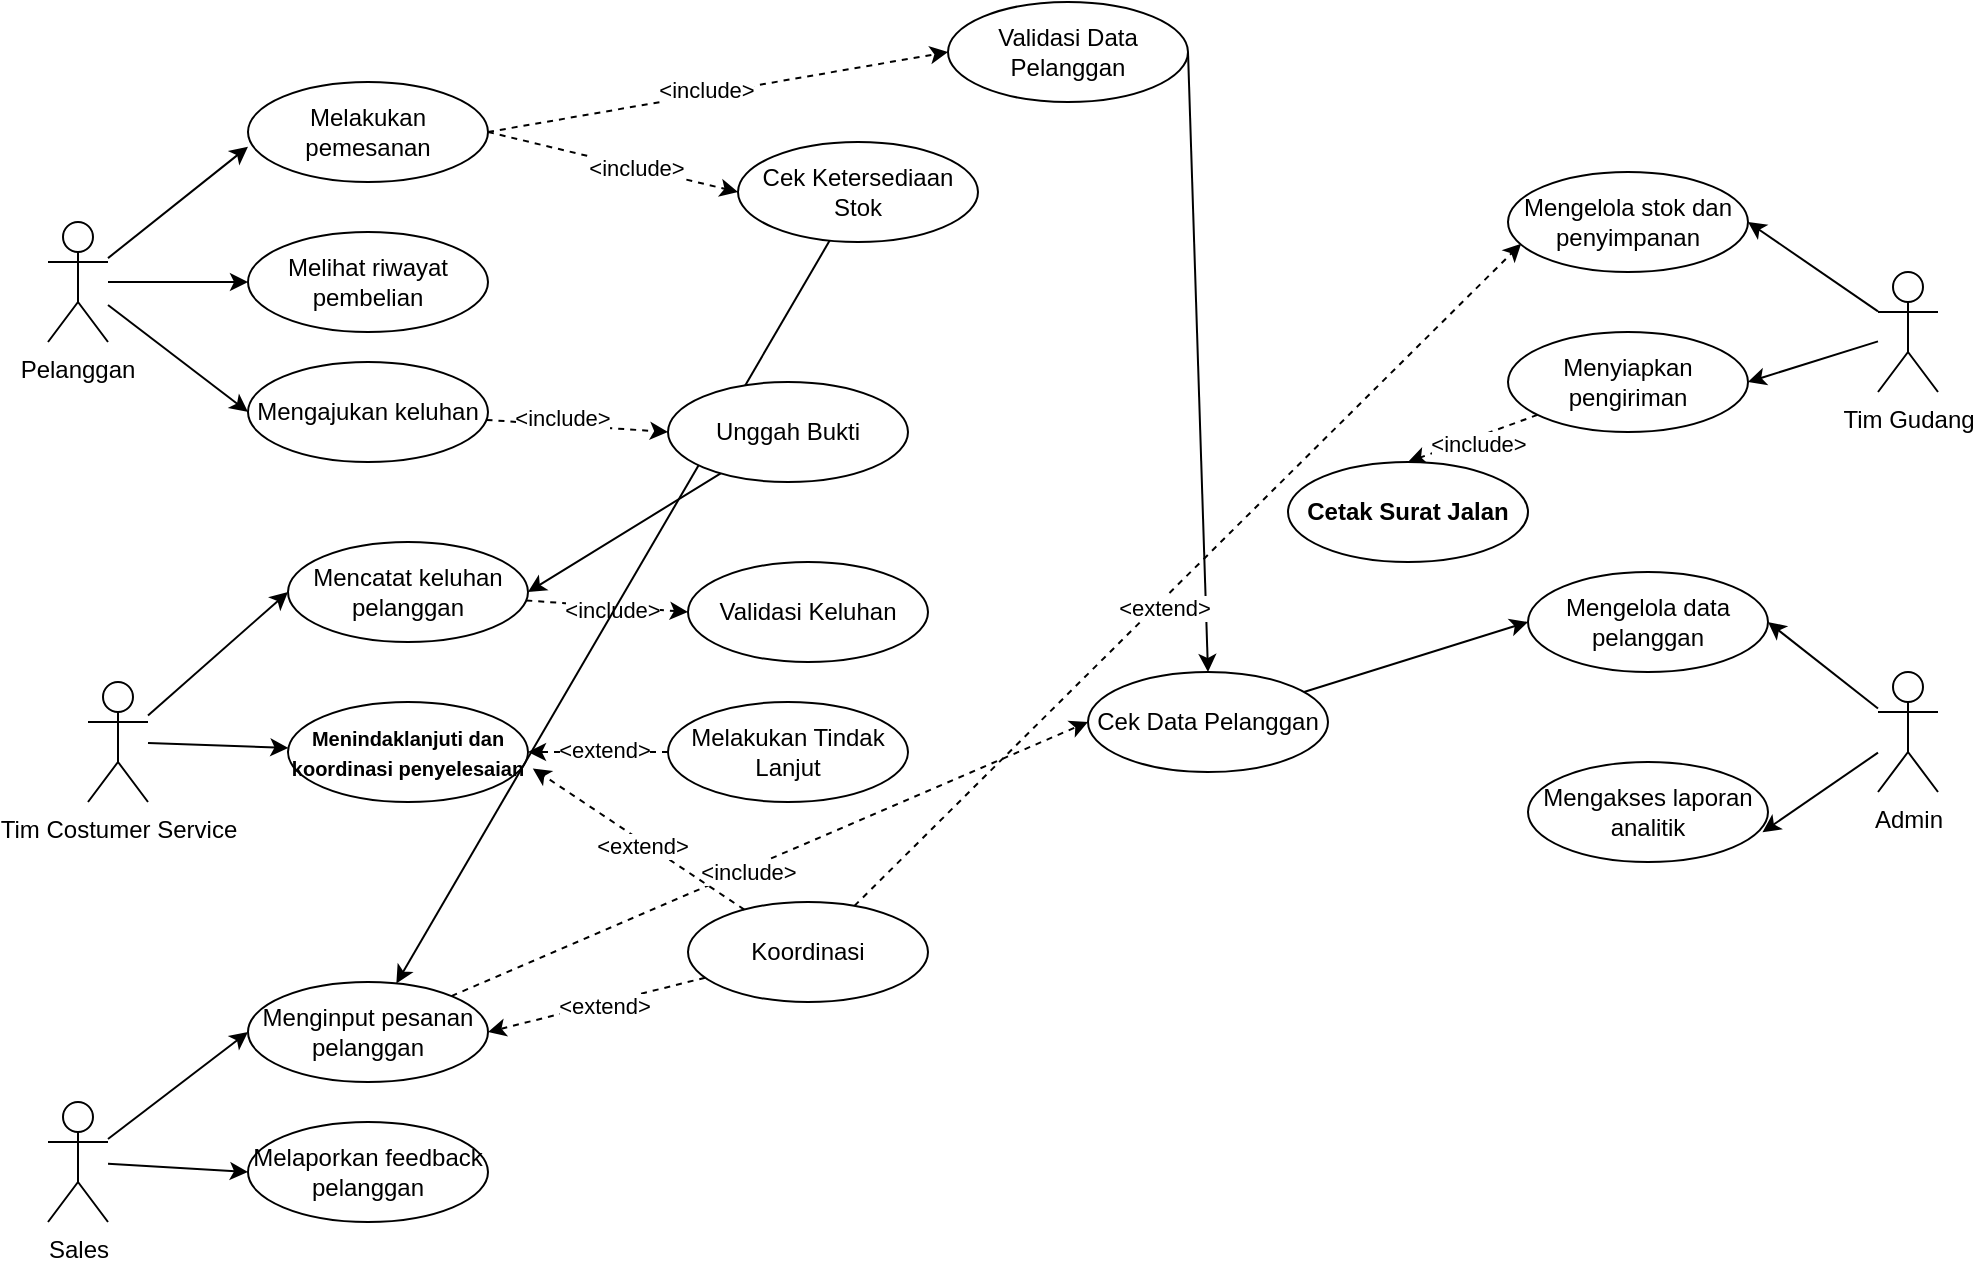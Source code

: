 <mxfile>
    <diagram id="A9RWl5Ja1mrFfkjDTp6f" name="Page-1">
        <mxGraphModel dx="1519" dy="606" grid="1" gridSize="10" guides="1" tooltips="1" connect="1" arrows="1" fold="1" page="1" pageScale="1" pageWidth="850" pageHeight="1100" math="0" shadow="0">
            <root>
                <mxCell id="0"/>
                <mxCell id="1" parent="0"/>
                <mxCell id="39" style="edgeStyle=none;html=1;entryX=0;entryY=0.5;entryDx=0;entryDy=0;" edge="1" parent="1" source="2" target="14">
                    <mxGeometry relative="1" as="geometry"/>
                </mxCell>
                <mxCell id="40" style="edgeStyle=none;html=1;entryX=0;entryY=0.5;entryDx=0;entryDy=0;" edge="1" parent="1" source="2" target="15">
                    <mxGeometry relative="1" as="geometry"/>
                </mxCell>
                <object label="Pelanggan" id="2">
                    <mxCell style="shape=umlActor;verticalLabelPosition=bottom;verticalAlign=top;outlineConnect=0;whiteSpace=wrap;align=center;" vertex="1" parent="1">
                        <mxGeometry x="20" y="160" width="30" height="60" as="geometry"/>
                    </mxCell>
                </object>
                <mxCell id="22" style="edgeStyle=none;html=1;entryX=0;entryY=0.5;entryDx=0;entryDy=0;" edge="1" parent="1" source="7" target="16">
                    <mxGeometry relative="1" as="geometry"/>
                </mxCell>
                <mxCell id="23" style="edgeStyle=none;html=1;entryX=0;entryY=0.5;entryDx=0;entryDy=0;" edge="1" parent="1" source="7" target="17">
                    <mxGeometry relative="1" as="geometry"/>
                </mxCell>
                <mxCell id="7" value="Sales" style="shape=umlActor;verticalLabelPosition=bottom;verticalAlign=top;html=1;outlineConnect=0;" vertex="1" parent="1">
                    <mxGeometry x="20" y="600" width="30" height="60" as="geometry"/>
                </mxCell>
                <mxCell id="41" style="edgeStyle=none;html=1;entryX=1;entryY=0.5;entryDx=0;entryDy=0;" edge="1" parent="1" source="8" target="33">
                    <mxGeometry relative="1" as="geometry"/>
                </mxCell>
                <mxCell id="42" style="edgeStyle=none;html=1;entryX=1;entryY=0.5;entryDx=0;entryDy=0;" edge="1" parent="1" source="8" target="32">
                    <mxGeometry relative="1" as="geometry"/>
                </mxCell>
                <mxCell id="8" value="Tim Gudang" style="shape=umlActor;verticalLabelPosition=bottom;verticalAlign=top;html=1;outlineConnect=0;" vertex="1" parent="1">
                    <mxGeometry x="935" y="185" width="30" height="60" as="geometry"/>
                </mxCell>
                <mxCell id="43" style="edgeStyle=none;html=1;entryX=1;entryY=0.5;entryDx=0;entryDy=0;" edge="1" parent="1" source="10" target="30">
                    <mxGeometry relative="1" as="geometry"/>
                </mxCell>
                <mxCell id="10" value="Admin" style="shape=umlActor;verticalLabelPosition=bottom;verticalAlign=top;html=1;outlineConnect=0;" vertex="1" parent="1">
                    <mxGeometry x="935" y="385" width="30" height="60" as="geometry"/>
                </mxCell>
                <mxCell id="35" value="" style="edgeStyle=none;html=1;" edge="1" parent="1" source="11" target="26">
                    <mxGeometry relative="1" as="geometry"/>
                </mxCell>
                <mxCell id="36" style="edgeStyle=none;html=1;entryX=0;entryY=0.5;entryDx=0;entryDy=0;" edge="1" parent="1" source="11" target="25">
                    <mxGeometry relative="1" as="geometry"/>
                </mxCell>
                <mxCell id="11" value="Tim Costumer Service" style="shape=umlActor;verticalLabelPosition=bottom;verticalAlign=top;html=1;outlineConnect=0;" vertex="1" parent="1">
                    <mxGeometry x="40" y="390" width="30" height="60" as="geometry"/>
                </mxCell>
                <mxCell id="51" style="edgeStyle=none;html=1;exitX=1;exitY=0.5;exitDx=0;exitDy=0;entryX=0;entryY=0.5;entryDx=0;entryDy=0;dashed=1;" edge="1" parent="1" source="13" target="50">
                    <mxGeometry relative="1" as="geometry"/>
                </mxCell>
                <mxCell id="55" value="&amp;lt;include&amp;gt;" style="edgeLabel;html=1;align=center;verticalAlign=middle;resizable=0;points=[];" vertex="1" connectable="0" parent="51">
                    <mxGeometry x="-0.05" y="2" relative="1" as="geometry">
                        <mxPoint as="offset"/>
                    </mxGeometry>
                </mxCell>
                <mxCell id="57" style="edgeStyle=none;html=1;entryX=0;entryY=0.5;entryDx=0;entryDy=0;exitX=1;exitY=0.5;exitDx=0;exitDy=0;dashed=1;" edge="1" parent="1" source="13" target="56">
                    <mxGeometry relative="1" as="geometry"/>
                </mxCell>
                <mxCell id="62" value="&amp;lt;include&amp;gt;" style="edgeLabel;html=1;align=center;verticalAlign=middle;resizable=0;points=[];" vertex="1" connectable="0" parent="57">
                    <mxGeometry x="0.175" relative="1" as="geometry">
                        <mxPoint as="offset"/>
                    </mxGeometry>
                </mxCell>
                <mxCell id="13" value="Melakukan pemesanan" style="ellipse;whiteSpace=wrap;html=1;" vertex="1" parent="1">
                    <mxGeometry x="120" y="90" width="120" height="50" as="geometry"/>
                </mxCell>
                <mxCell id="14" value="Melihat riwayat pembelian" style="ellipse;whiteSpace=wrap;html=1;" vertex="1" parent="1">
                    <mxGeometry x="120" y="165" width="120" height="50" as="geometry"/>
                </mxCell>
                <mxCell id="64" style="edgeStyle=none;html=1;entryX=0;entryY=0.5;entryDx=0;entryDy=0;dashed=1;" edge="1" parent="1" source="15" target="63">
                    <mxGeometry relative="1" as="geometry"/>
                </mxCell>
                <mxCell id="66" value="&amp;lt;include&amp;gt;" style="edgeLabel;html=1;align=center;verticalAlign=middle;resizable=0;points=[];" vertex="1" connectable="0" parent="64">
                    <mxGeometry x="-0.174" y="4" relative="1" as="geometry">
                        <mxPoint as="offset"/>
                    </mxGeometry>
                </mxCell>
                <mxCell id="15" value="Mengajukan keluhan" style="ellipse;whiteSpace=wrap;html=1;" vertex="1" parent="1">
                    <mxGeometry x="120" y="230" width="120" height="50" as="geometry"/>
                </mxCell>
                <mxCell id="97" style="edgeStyle=none;html=1;entryX=0;entryY=0.5;entryDx=0;entryDy=0;dashed=1;" edge="1" parent="1" source="16" target="95">
                    <mxGeometry relative="1" as="geometry"/>
                </mxCell>
                <mxCell id="98" value="&amp;lt;include&amp;gt;" style="edgeLabel;html=1;align=center;verticalAlign=middle;resizable=0;points=[];" vertex="1" connectable="0" parent="97">
                    <mxGeometry x="-0.067" y="-3" relative="1" as="geometry">
                        <mxPoint x="-1" y="-1" as="offset"/>
                    </mxGeometry>
                </mxCell>
                <mxCell id="16" value="Menginput pesanan pelanggan" style="ellipse;whiteSpace=wrap;html=1;" vertex="1" parent="1">
                    <mxGeometry x="120" y="540" width="120" height="50" as="geometry"/>
                </mxCell>
                <mxCell id="17" value="Melaporkan feedback pelanggan" style="ellipse;whiteSpace=wrap;html=1;" vertex="1" parent="1">
                    <mxGeometry x="120" y="610" width="120" height="50" as="geometry"/>
                </mxCell>
                <mxCell id="83" style="edgeStyle=none;html=1;entryX=0;entryY=0.5;entryDx=0;entryDy=0;dashed=1;" edge="1" parent="1" source="25" target="82">
                    <mxGeometry relative="1" as="geometry"/>
                </mxCell>
                <mxCell id="84" value="&amp;lt;include&amp;gt;" style="edgeLabel;html=1;align=center;verticalAlign=middle;resizable=0;points=[];" vertex="1" connectable="0" parent="83">
                    <mxGeometry x="0.051" y="-2" relative="1" as="geometry">
                        <mxPoint as="offset"/>
                    </mxGeometry>
                </mxCell>
                <mxCell id="25" value="Mencatat keluhan pelanggan" style="ellipse;whiteSpace=wrap;html=1;" vertex="1" parent="1">
                    <mxGeometry x="140" y="320" width="120" height="50" as="geometry"/>
                </mxCell>
                <mxCell id="26" value="&lt;font style=&quot;font-size: 10px;&quot;&gt;Menindaklanjuti dan koordinasi penyelesaian&lt;/font&gt;" style="ellipse;whiteSpace=wrap;html=1;fontStyle=1" vertex="1" parent="1">
                    <mxGeometry x="140" y="400" width="120" height="50" as="geometry"/>
                </mxCell>
                <mxCell id="28" value="Mengakses laporan analitik" style="ellipse;whiteSpace=wrap;html=1;" vertex="1" parent="1">
                    <mxGeometry x="760" y="430" width="120" height="50" as="geometry"/>
                </mxCell>
                <mxCell id="30" value="Mengelola data pelanggan" style="ellipse;whiteSpace=wrap;html=1;" vertex="1" parent="1">
                    <mxGeometry x="760" y="335" width="120" height="50" as="geometry"/>
                </mxCell>
                <mxCell id="91" style="edgeStyle=none;html=1;entryX=0.5;entryY=0;entryDx=0;entryDy=0;dashed=1;" edge="1" parent="1" source="32" target="88">
                    <mxGeometry relative="1" as="geometry"/>
                </mxCell>
                <mxCell id="92" value="&amp;lt;include&amp;gt;" style="edgeLabel;html=1;align=center;verticalAlign=middle;resizable=0;points=[];" vertex="1" connectable="0" parent="91">
                    <mxGeometry x="-0.039" y="3" relative="1" as="geometry">
                        <mxPoint as="offset"/>
                    </mxGeometry>
                </mxCell>
                <mxCell id="32" value="Menyiapkan pengiriman" style="ellipse;whiteSpace=wrap;html=1;" vertex="1" parent="1">
                    <mxGeometry x="750" y="215" width="120" height="50" as="geometry"/>
                </mxCell>
                <mxCell id="33" value="Mengelola stok dan penyimpanan" style="ellipse;whiteSpace=wrap;html=1;" vertex="1" parent="1">
                    <mxGeometry x="750" y="135" width="120" height="50" as="geometry"/>
                </mxCell>
                <mxCell id="38" style="edgeStyle=none;html=1;entryX=0;entryY=0.647;entryDx=0;entryDy=0;entryPerimeter=0;" edge="1" parent="1" source="2" target="13">
                    <mxGeometry relative="1" as="geometry"/>
                </mxCell>
                <mxCell id="45" style="edgeStyle=none;html=1;entryX=0.977;entryY=0.702;entryDx=0;entryDy=0;entryPerimeter=0;" edge="1" parent="1" source="10" target="28">
                    <mxGeometry relative="1" as="geometry"/>
                </mxCell>
                <mxCell id="61" style="edgeStyle=none;html=1;entryX=0.5;entryY=0;entryDx=0;entryDy=0;exitX=1;exitY=0.5;exitDx=0;exitDy=0;" edge="1" parent="1" source="50" target="95">
                    <mxGeometry relative="1" as="geometry"/>
                </mxCell>
                <mxCell id="50" value="Validasi Data Pelanggan" style="ellipse;whiteSpace=wrap;html=1;" vertex="1" parent="1">
                    <mxGeometry x="470" y="50" width="120" height="50" as="geometry"/>
                </mxCell>
                <mxCell id="105" style="edgeStyle=none;html=1;" edge="1" parent="1" source="56" target="16">
                    <mxGeometry relative="1" as="geometry"/>
                </mxCell>
                <mxCell id="56" value="Cek Ketersediaan Stok" style="ellipse;whiteSpace=wrap;html=1;" vertex="1" parent="1">
                    <mxGeometry x="365" y="120" width="120" height="50" as="geometry"/>
                </mxCell>
                <mxCell id="65" style="edgeStyle=none;html=1;entryX=1;entryY=0.5;entryDx=0;entryDy=0;" edge="1" parent="1" source="63" target="25">
                    <mxGeometry relative="1" as="geometry"/>
                </mxCell>
                <mxCell id="63" value="Unggah Bukti " style="ellipse;whiteSpace=wrap;html=1;" vertex="1" parent="1">
                    <mxGeometry x="330" y="240" width="120" height="50" as="geometry"/>
                </mxCell>
                <mxCell id="68" style="edgeStyle=none;html=1;entryX=1;entryY=0.5;entryDx=0;entryDy=0;dashed=1;" edge="1" parent="1" source="67" target="26">
                    <mxGeometry relative="1" as="geometry"/>
                </mxCell>
                <mxCell id="70" value="&amp;lt;extend&amp;gt;" style="edgeLabel;html=1;align=center;verticalAlign=middle;resizable=0;points=[];" vertex="1" connectable="0" parent="68">
                    <mxGeometry x="-0.065" y="-1" relative="1" as="geometry">
                        <mxPoint as="offset"/>
                    </mxGeometry>
                </mxCell>
                <mxCell id="67" value="Melakukan Tindak Lanjut" style="ellipse;whiteSpace=wrap;html=1;" vertex="1" parent="1">
                    <mxGeometry x="330" y="400" width="120" height="50" as="geometry"/>
                </mxCell>
                <mxCell id="86" style="edgeStyle=none;html=1;entryX=1;entryY=0.5;entryDx=0;entryDy=0;dashed=1;" edge="1" parent="1" source="71" target="16">
                    <mxGeometry relative="1" as="geometry"/>
                </mxCell>
                <mxCell id="87" value="&amp;lt;extend&amp;gt;" style="edgeLabel;html=1;align=center;verticalAlign=middle;resizable=0;points=[];" vertex="1" connectable="0" parent="86">
                    <mxGeometry x="-0.061" y="1" relative="1" as="geometry">
                        <mxPoint as="offset"/>
                    </mxGeometry>
                </mxCell>
                <mxCell id="71" value="Koordinasi" style="ellipse;whiteSpace=wrap;html=1;" vertex="1" parent="1">
                    <mxGeometry x="340" y="500" width="120" height="50" as="geometry"/>
                </mxCell>
                <mxCell id="76" style="edgeStyle=none;html=1;entryX=1.02;entryY=0.664;entryDx=0;entryDy=0;entryPerimeter=0;dashed=1;" edge="1" parent="1" source="71" target="26">
                    <mxGeometry relative="1" as="geometry"/>
                </mxCell>
                <mxCell id="79" value="&amp;lt;extend&amp;gt;" style="edgeLabel;html=1;align=center;verticalAlign=middle;resizable=0;points=[];" vertex="1" connectable="0" parent="76">
                    <mxGeometry x="-0.056" y="2" relative="1" as="geometry">
                        <mxPoint as="offset"/>
                    </mxGeometry>
                </mxCell>
                <mxCell id="78" style="edgeStyle=none;html=1;entryX=0.055;entryY=0.717;entryDx=0;entryDy=0;entryPerimeter=0;dashed=1;" edge="1" parent="1" source="71" target="33">
                    <mxGeometry relative="1" as="geometry"/>
                </mxCell>
                <mxCell id="80" value="&amp;lt;extend&amp;gt;" style="edgeLabel;html=1;align=center;verticalAlign=middle;resizable=0;points=[];" vertex="1" connectable="0" parent="78">
                    <mxGeometry x="-0.088" y="-3" relative="1" as="geometry">
                        <mxPoint as="offset"/>
                    </mxGeometry>
                </mxCell>
                <mxCell id="82" value="Validasi Keluhan" style="ellipse;whiteSpace=wrap;html=1;" vertex="1" parent="1">
                    <mxGeometry x="340" y="330" width="120" height="50" as="geometry"/>
                </mxCell>
                <mxCell id="88" value="&lt;strong data-end=&quot;2466&quot; data-start=&quot;2431&quot;&gt;Cetak Surat Jalan&lt;/strong&gt;" style="ellipse;whiteSpace=wrap;html=1;" vertex="1" parent="1">
                    <mxGeometry x="640" y="280" width="120" height="50" as="geometry"/>
                </mxCell>
                <mxCell id="99" style="edgeStyle=none;html=1;entryX=0;entryY=0.5;entryDx=0;entryDy=0;" edge="1" parent="1" source="95" target="30">
                    <mxGeometry relative="1" as="geometry"/>
                </mxCell>
                <mxCell id="95" value="Cek Data Pelanggan" style="ellipse;whiteSpace=wrap;html=1;" vertex="1" parent="1">
                    <mxGeometry x="540" y="385" width="120" height="50" as="geometry"/>
                </mxCell>
            </root>
        </mxGraphModel>
    </diagram>
</mxfile>